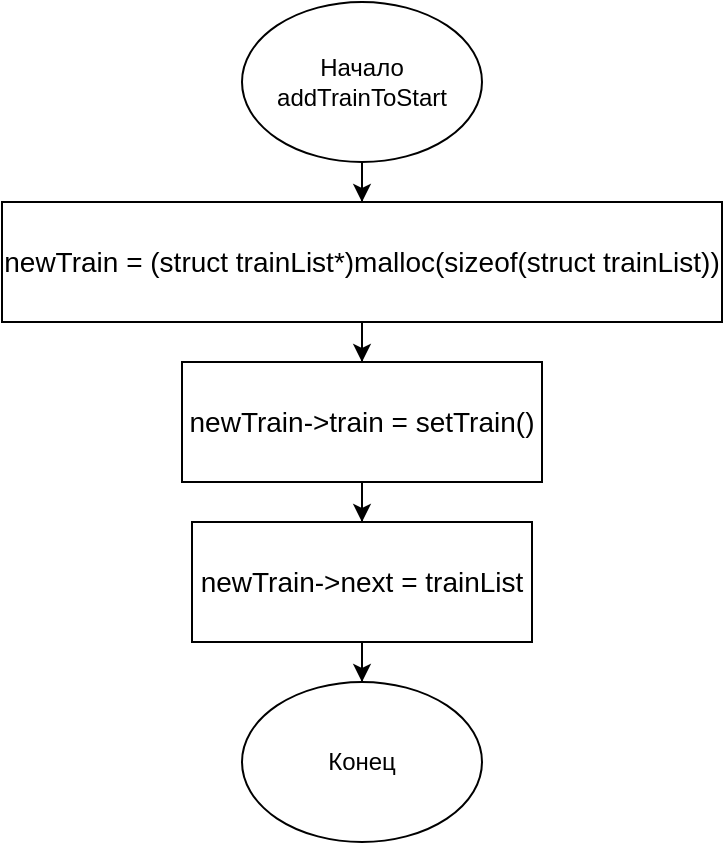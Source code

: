 <mxfile version="21.1.2" type="device">
  <diagram name="Страница 1" id="hpeaLOb4ki1D0EqD98By">
    <mxGraphModel dx="792" dy="1138" grid="1" gridSize="10" guides="1" tooltips="1" connect="1" arrows="1" fold="1" page="1" pageScale="1" pageWidth="827" pageHeight="1169" math="0" shadow="0">
      <root>
        <mxCell id="0" />
        <mxCell id="1" parent="0" />
        <mxCell id="X0vXvUi98DkpnafCrL5I-3" style="edgeStyle=orthogonalEdgeStyle;rounded=0;orthogonalLoop=1;jettySize=auto;html=1;" edge="1" parent="1" source="X0vXvUi98DkpnafCrL5I-1" target="X0vXvUi98DkpnafCrL5I-2">
          <mxGeometry relative="1" as="geometry" />
        </mxCell>
        <mxCell id="X0vXvUi98DkpnafCrL5I-1" value="Начало&lt;br&gt;addTrainToStart" style="ellipse;whiteSpace=wrap;html=1;" vertex="1" parent="1">
          <mxGeometry x="354" y="30" width="120" height="80" as="geometry" />
        </mxCell>
        <mxCell id="X0vXvUi98DkpnafCrL5I-5" style="edgeStyle=orthogonalEdgeStyle;rounded=0;orthogonalLoop=1;jettySize=auto;html=1;entryX=0.5;entryY=0;entryDx=0;entryDy=0;" edge="1" parent="1" source="X0vXvUi98DkpnafCrL5I-2" target="X0vXvUi98DkpnafCrL5I-4">
          <mxGeometry relative="1" as="geometry" />
        </mxCell>
        <mxCell id="X0vXvUi98DkpnafCrL5I-2" value="&lt;div style=&quot;font-size: 14px; line-height: 19px;&quot;&gt;&lt;span style=&quot;background-color: rgb(255, 255, 255);&quot;&gt;newTrain = (struct trainList*)malloc(sizeof(struct trainList))&lt;/span&gt;&lt;/div&gt;" style="rounded=0;whiteSpace=wrap;html=1;" vertex="1" parent="1">
          <mxGeometry x="234" y="130" width="360" height="60" as="geometry" />
        </mxCell>
        <mxCell id="X0vXvUi98DkpnafCrL5I-7" style="edgeStyle=orthogonalEdgeStyle;rounded=0;orthogonalLoop=1;jettySize=auto;html=1;entryX=0.5;entryY=0;entryDx=0;entryDy=0;" edge="1" parent="1" source="X0vXvUi98DkpnafCrL5I-4" target="X0vXvUi98DkpnafCrL5I-6">
          <mxGeometry relative="1" as="geometry" />
        </mxCell>
        <mxCell id="X0vXvUi98DkpnafCrL5I-4" value="&lt;div style=&quot;font-size: 14px; line-height: 19px;&quot;&gt;&lt;span style=&quot;background-color: rgb(255, 255, 255);&quot;&gt;newTrain-&amp;gt;train = setTrain()&lt;/span&gt;&lt;/div&gt;" style="rounded=0;whiteSpace=wrap;html=1;" vertex="1" parent="1">
          <mxGeometry x="324" y="210" width="180" height="60" as="geometry" />
        </mxCell>
        <mxCell id="X0vXvUi98DkpnafCrL5I-9" style="edgeStyle=orthogonalEdgeStyle;rounded=0;orthogonalLoop=1;jettySize=auto;html=1;" edge="1" parent="1" source="X0vXvUi98DkpnafCrL5I-6" target="X0vXvUi98DkpnafCrL5I-8">
          <mxGeometry relative="1" as="geometry" />
        </mxCell>
        <mxCell id="X0vXvUi98DkpnafCrL5I-6" value="&lt;div style=&quot;font-size: 14px; line-height: 19px;&quot;&gt;&lt;span style=&quot;background-color: rgb(255, 255, 255);&quot;&gt;newTrain-&amp;gt;next = trainList&lt;/span&gt;&lt;/div&gt;" style="rounded=0;whiteSpace=wrap;html=1;" vertex="1" parent="1">
          <mxGeometry x="329" y="290" width="170" height="60" as="geometry" />
        </mxCell>
        <mxCell id="X0vXvUi98DkpnafCrL5I-8" value="Конец" style="ellipse;whiteSpace=wrap;html=1;" vertex="1" parent="1">
          <mxGeometry x="354" y="370" width="120" height="80" as="geometry" />
        </mxCell>
      </root>
    </mxGraphModel>
  </diagram>
</mxfile>
